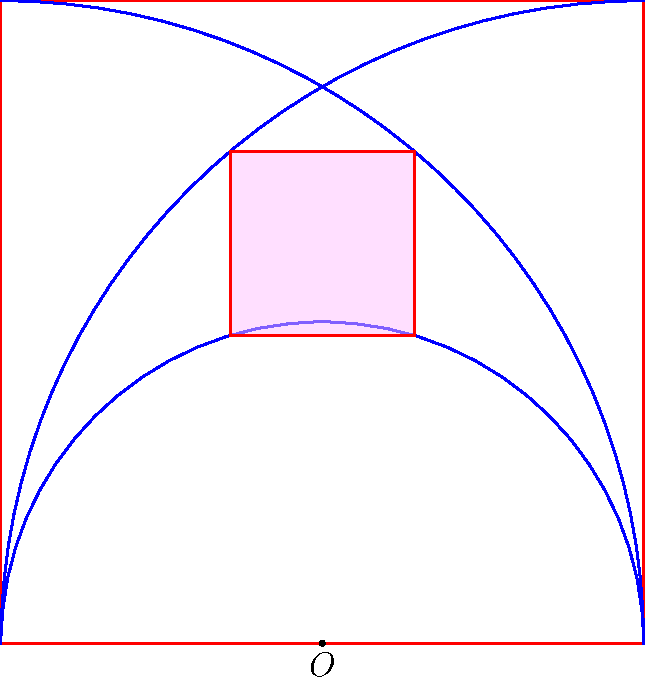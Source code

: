 size(12cm, keepAspect=true); // size of the picture 12x12
defaultpen(fontsize(16pt)); // fontsize
pair A = (-1,0); // define a ``pair'' variable named A, with value (-1,0)
pair B = ( 1,0);
pair C = ( 1,2);
pair D = (-1,2);
pair O = ( 0,0);
pen p1 = red + linewidth(1);// define a variable p1 = red+linewidth=1
pen p2 = blue + linewidth(1);// p1 used as a pen to draw figures
draw(A--B--C--D--cycle, p1); // draw a line joining ABCDA, with pen = p1
draw(arc(O,1.,0., 180.),p2); // draw an arc centered at O, rad=1
draw(arc(A,2.,0., 90. ),p2); // starting angle =0, ending angle=180
draw(arc(B,2.,90.,180.),p2); // with pen `p2'(comment for first draw)


real myfunc(real x)
{
return 8*x^3 - 4*x^2 - 3*x + 1;
}
real epsilon = 1e-10; // tolerance of the method
real bisection(real a, real b, real f(real))
{
real fa = f(a);
real x = 0.5*(a+b);
if
( abs(f(x)) < epsilon ){ // if f(x) so small: x is the solution
return x;
}
else if ( fa * f(x) > 0 ){
// check [x,b]
return bisection(x,b,f);
}
else {
return bisection(a,x,f);
// check [a,x]
}
}
real xx = bisection(0,0.5,myfunc); // use the function
write(xx);
// print the result to screen

real yy = sqrt(4-(xx+1)^2);
pair A1 = (-xx,yy-2*xx);
pair B1 = ( xx,yy-2*xx);
pair C1 = ( xx,yy
);
pair D1 = (-xx,yy
);
filldraw(A1--B1--C1--D1--cycle, opacity(0.5)+pink ,p1);
dot(O); label("$O$", O,S); // draw a point at O, with a label below it